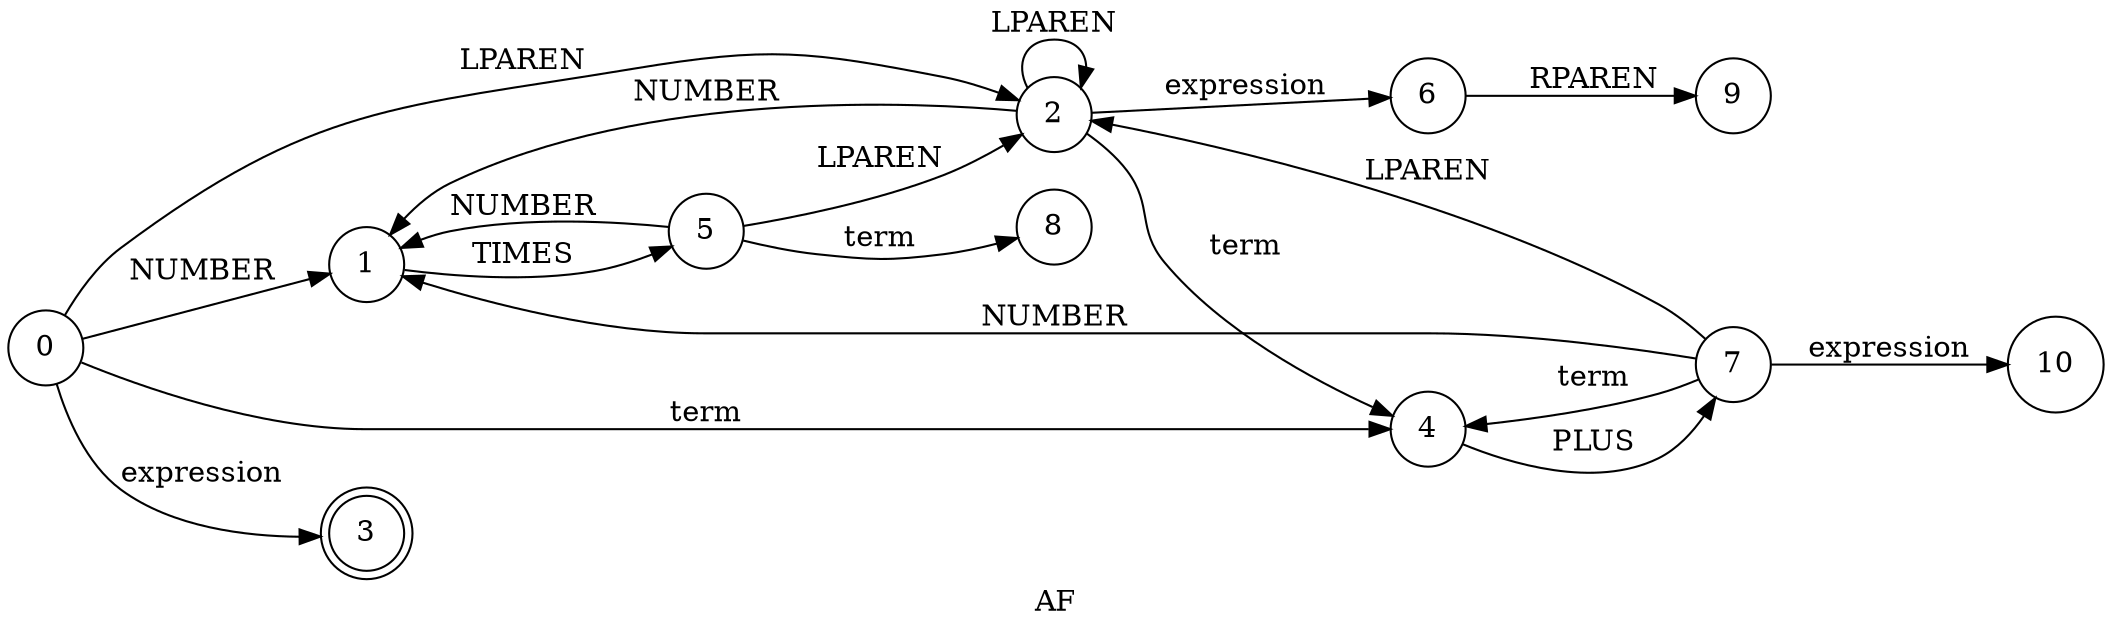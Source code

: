 // LR0
digraph {
	rankdir=LR
	label=AF
	0 [label=0 shape=circle]
	1 [label=1 shape=circle]
	5 [label=5 shape=circle]
	5 -> 1 [label=NUMBER]
	2 [label=2 shape=circle]
	2 -> 1 [label=NUMBER]
	2 -> 2 [label=LPAREN]
	6 [label=6 shape=circle]
	9 [label=9 shape=circle]
	6 -> 9 [label=RPAREN]
	2 -> 6 [label=expression]
	4 [label=4 shape=circle]
	7 [label=7 shape=circle]
	7 -> 1 [label=NUMBER]
	7 -> 2 [label=LPAREN]
	10 [label=10 shape=circle]
	7 -> 10 [label=expression]
	7 -> 4 [label=term]
	4 -> 7 [label=PLUS]
	2 -> 4 [label=term]
	5 -> 2 [label=LPAREN]
	8 [label=8 shape=circle]
	5 -> 8 [label=term]
	1 -> 5 [label=TIMES]
	0 -> 1 [label=NUMBER]
	0 -> 2 [label=LPAREN]
	3 [label=3 shape=doublecircle]
	0 -> 3 [label=expression]
	0 -> 4 [label=term]
}
